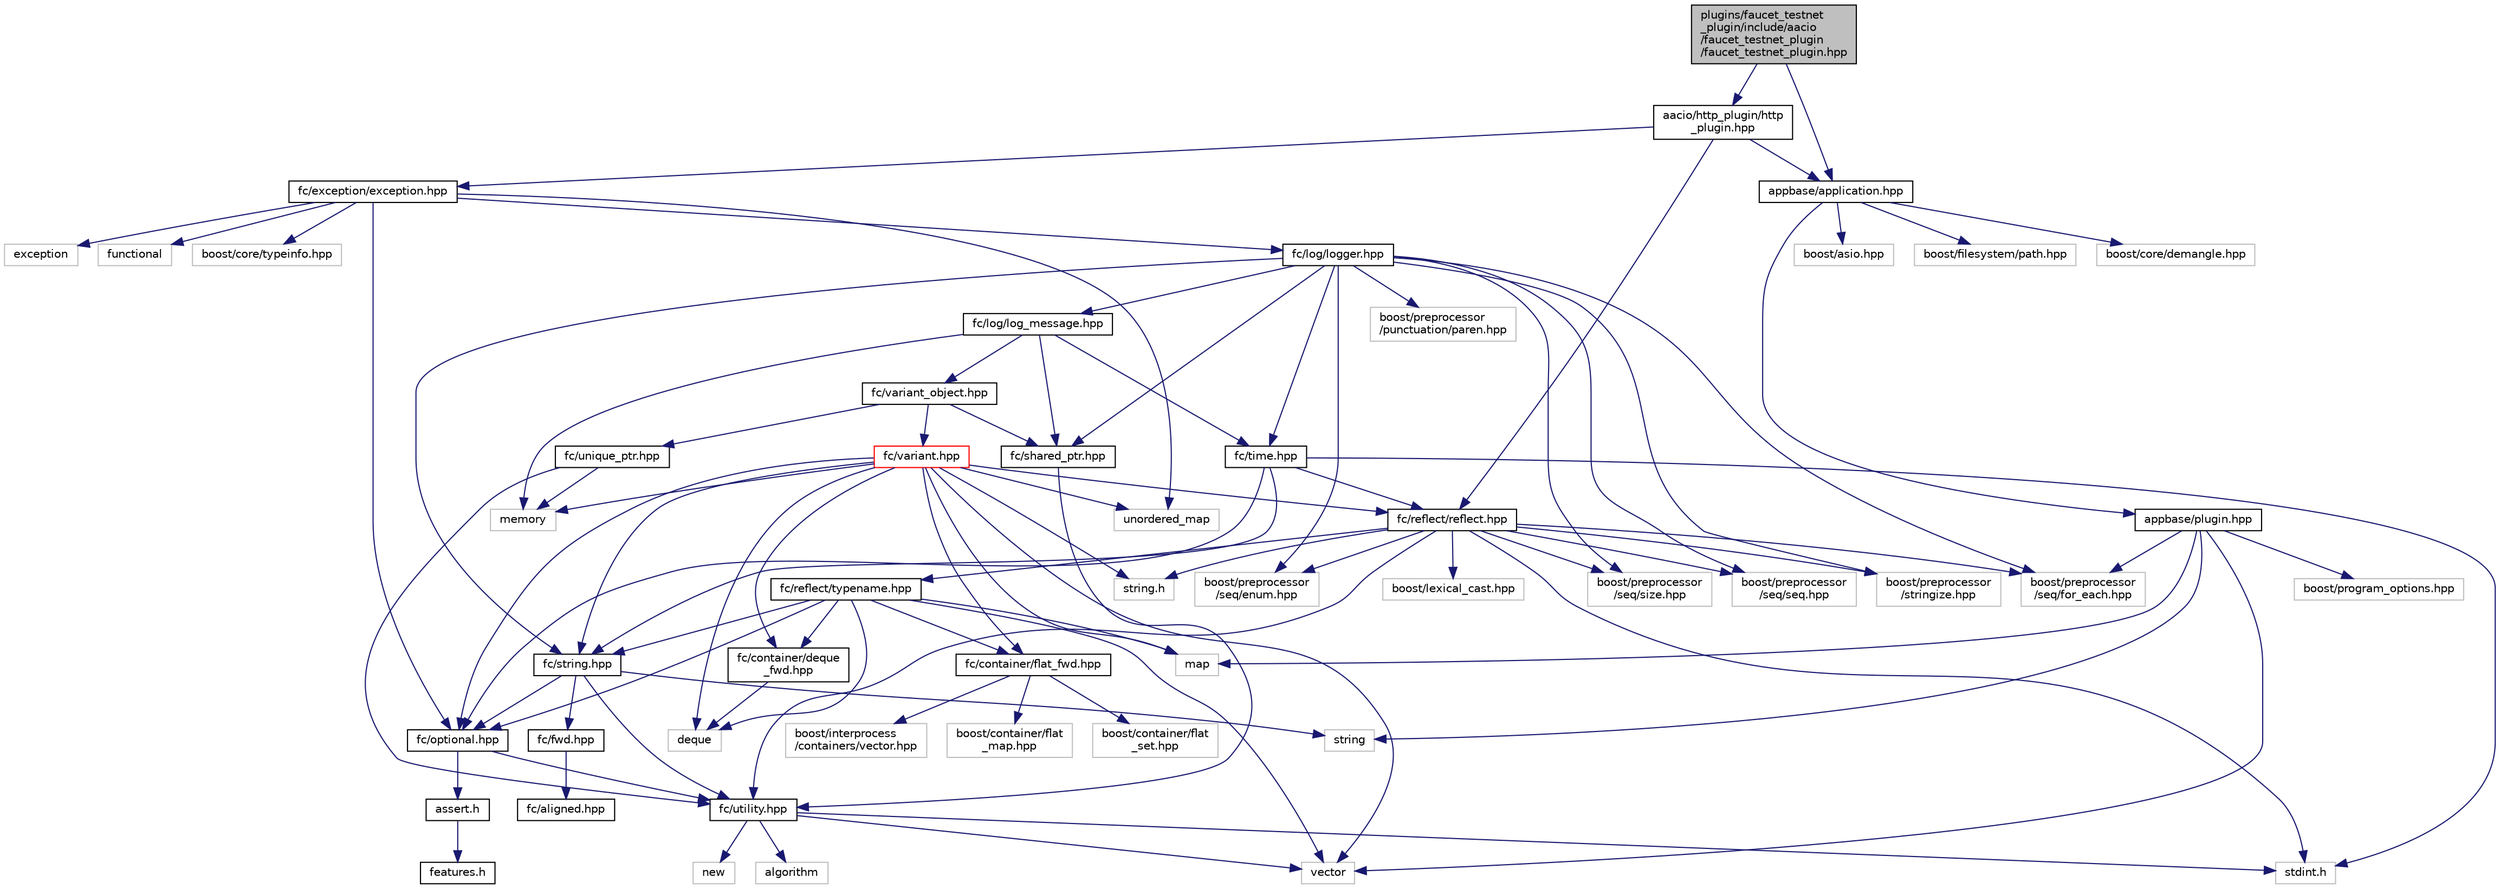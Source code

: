digraph "plugins/faucet_testnet_plugin/include/aacio/faucet_testnet_plugin/faucet_testnet_plugin.hpp"
{
  edge [fontname="Helvetica",fontsize="10",labelfontname="Helvetica",labelfontsize="10"];
  node [fontname="Helvetica",fontsize="10",shape=record];
  Node0 [label="plugins/faucet_testnet\l_plugin/include/aacio\l/faucet_testnet_plugin\l/faucet_testnet_plugin.hpp",height=0.2,width=0.4,color="black", fillcolor="grey75", style="filled", fontcolor="black"];
  Node0 -> Node1 [color="midnightblue",fontsize="10",style="solid"];
  Node1 [label="appbase/application.hpp",height=0.2,width=0.4,color="black", fillcolor="white", style="filled",URL="$application_8hpp_source.html"];
  Node1 -> Node2 [color="midnightblue",fontsize="10",style="solid"];
  Node2 [label="appbase/plugin.hpp",height=0.2,width=0.4,color="black", fillcolor="white", style="filled",URL="$plugin_8hpp_source.html"];
  Node2 -> Node3 [color="midnightblue",fontsize="10",style="solid"];
  Node3 [label="boost/program_options.hpp",height=0.2,width=0.4,color="grey75", fillcolor="white", style="filled"];
  Node2 -> Node4 [color="midnightblue",fontsize="10",style="solid"];
  Node4 [label="boost/preprocessor\l/seq/for_each.hpp",height=0.2,width=0.4,color="grey75", fillcolor="white", style="filled"];
  Node2 -> Node5 [color="midnightblue",fontsize="10",style="solid"];
  Node5 [label="string",height=0.2,width=0.4,color="grey75", fillcolor="white", style="filled"];
  Node2 -> Node6 [color="midnightblue",fontsize="10",style="solid"];
  Node6 [label="vector",height=0.2,width=0.4,color="grey75", fillcolor="white", style="filled"];
  Node2 -> Node7 [color="midnightblue",fontsize="10",style="solid"];
  Node7 [label="map",height=0.2,width=0.4,color="grey75", fillcolor="white", style="filled"];
  Node1 -> Node8 [color="midnightblue",fontsize="10",style="solid"];
  Node8 [label="boost/filesystem/path.hpp",height=0.2,width=0.4,color="grey75", fillcolor="white", style="filled"];
  Node1 -> Node9 [color="midnightblue",fontsize="10",style="solid"];
  Node9 [label="boost/core/demangle.hpp",height=0.2,width=0.4,color="grey75", fillcolor="white", style="filled"];
  Node1 -> Node10 [color="midnightblue",fontsize="10",style="solid"];
  Node10 [label="boost/asio.hpp",height=0.2,width=0.4,color="grey75", fillcolor="white", style="filled"];
  Node0 -> Node11 [color="midnightblue",fontsize="10",style="solid"];
  Node11 [label="aacio/http_plugin/http\l_plugin.hpp",height=0.2,width=0.4,color="black", fillcolor="white", style="filled",URL="$http__plugin_8hpp.html"];
  Node11 -> Node1 [color="midnightblue",fontsize="10",style="solid"];
  Node11 -> Node12 [color="midnightblue",fontsize="10",style="solid"];
  Node12 [label="fc/exception/exception.hpp",height=0.2,width=0.4,color="black", fillcolor="white", style="filled",URL="$exception_8hpp.html",tooltip="Defines exception&#39;s used by fc. "];
  Node12 -> Node13 [color="midnightblue",fontsize="10",style="solid"];
  Node13 [label="fc/log/logger.hpp",height=0.2,width=0.4,color="black", fillcolor="white", style="filled",URL="$logger_8hpp_source.html"];
  Node13 -> Node14 [color="midnightblue",fontsize="10",style="solid"];
  Node14 [label="fc/string.hpp",height=0.2,width=0.4,color="black", fillcolor="white", style="filled",URL="$string_8hpp_source.html"];
  Node14 -> Node15 [color="midnightblue",fontsize="10",style="solid"];
  Node15 [label="fc/utility.hpp",height=0.2,width=0.4,color="black", fillcolor="white", style="filled",URL="$utility_8hpp_source.html"];
  Node15 -> Node16 [color="midnightblue",fontsize="10",style="solid"];
  Node16 [label="stdint.h",height=0.2,width=0.4,color="grey75", fillcolor="white", style="filled"];
  Node15 -> Node17 [color="midnightblue",fontsize="10",style="solid"];
  Node17 [label="algorithm",height=0.2,width=0.4,color="grey75", fillcolor="white", style="filled"];
  Node15 -> Node18 [color="midnightblue",fontsize="10",style="solid"];
  Node18 [label="new",height=0.2,width=0.4,color="grey75", fillcolor="white", style="filled"];
  Node15 -> Node6 [color="midnightblue",fontsize="10",style="solid"];
  Node14 -> Node19 [color="midnightblue",fontsize="10",style="solid"];
  Node19 [label="fc/fwd.hpp",height=0.2,width=0.4,color="black", fillcolor="white", style="filled",URL="$fwd_8hpp_source.html"];
  Node19 -> Node20 [color="midnightblue",fontsize="10",style="solid"];
  Node20 [label="fc/aligned.hpp",height=0.2,width=0.4,color="black", fillcolor="white", style="filled",URL="$aligned_8hpp_source.html"];
  Node14 -> Node21 [color="midnightblue",fontsize="10",style="solid"];
  Node21 [label="fc/optional.hpp",height=0.2,width=0.4,color="black", fillcolor="white", style="filled",URL="$libraries_2fc_2include_2fc_2optional_8hpp_source.html"];
  Node21 -> Node15 [color="midnightblue",fontsize="10",style="solid"];
  Node21 -> Node22 [color="midnightblue",fontsize="10",style="solid"];
  Node22 [label="assert.h",height=0.2,width=0.4,color="black", fillcolor="white", style="filled",URL="$assert_8h_source.html"];
  Node22 -> Node23 [color="midnightblue",fontsize="10",style="solid"];
  Node23 [label="features.h",height=0.2,width=0.4,color="black", fillcolor="white", style="filled",URL="$features_8h_source.html"];
  Node14 -> Node5 [color="midnightblue",fontsize="10",style="solid"];
  Node13 -> Node24 [color="midnightblue",fontsize="10",style="solid"];
  Node24 [label="fc/time.hpp",height=0.2,width=0.4,color="black", fillcolor="white", style="filled",URL="$include_2fc_2time_8hpp_source.html"];
  Node24 -> Node16 [color="midnightblue",fontsize="10",style="solid"];
  Node24 -> Node14 [color="midnightblue",fontsize="10",style="solid"];
  Node24 -> Node21 [color="midnightblue",fontsize="10",style="solid"];
  Node24 -> Node25 [color="midnightblue",fontsize="10",style="solid"];
  Node25 [label="fc/reflect/reflect.hpp",height=0.2,width=0.4,color="black", fillcolor="white", style="filled",URL="$libraries_2fc_2include_2fc_2reflect_2reflect_8hpp_source.html"];
  Node25 -> Node15 [color="midnightblue",fontsize="10",style="solid"];
  Node25 -> Node26 [color="midnightblue",fontsize="10",style="solid"];
  Node26 [label="boost/lexical_cast.hpp",height=0.2,width=0.4,color="grey75", fillcolor="white", style="filled"];
  Node25 -> Node4 [color="midnightblue",fontsize="10",style="solid"];
  Node25 -> Node27 [color="midnightblue",fontsize="10",style="solid"];
  Node27 [label="boost/preprocessor\l/seq/enum.hpp",height=0.2,width=0.4,color="grey75", fillcolor="white", style="filled"];
  Node25 -> Node28 [color="midnightblue",fontsize="10",style="solid"];
  Node28 [label="boost/preprocessor\l/seq/size.hpp",height=0.2,width=0.4,color="grey75", fillcolor="white", style="filled"];
  Node25 -> Node29 [color="midnightblue",fontsize="10",style="solid"];
  Node29 [label="boost/preprocessor\l/seq/seq.hpp",height=0.2,width=0.4,color="grey75", fillcolor="white", style="filled"];
  Node25 -> Node30 [color="midnightblue",fontsize="10",style="solid"];
  Node30 [label="boost/preprocessor\l/stringize.hpp",height=0.2,width=0.4,color="grey75", fillcolor="white", style="filled"];
  Node25 -> Node16 [color="midnightblue",fontsize="10",style="solid"];
  Node25 -> Node31 [color="midnightblue",fontsize="10",style="solid"];
  Node31 [label="string.h",height=0.2,width=0.4,color="grey75", fillcolor="white", style="filled"];
  Node25 -> Node32 [color="midnightblue",fontsize="10",style="solid"];
  Node32 [label="fc/reflect/typename.hpp",height=0.2,width=0.4,color="black", fillcolor="white", style="filled",URL="$typename_8hpp_source.html"];
  Node32 -> Node33 [color="midnightblue",fontsize="10",style="solid"];
  Node33 [label="deque",height=0.2,width=0.4,color="grey75", fillcolor="white", style="filled"];
  Node32 -> Node7 [color="midnightblue",fontsize="10",style="solid"];
  Node32 -> Node6 [color="midnightblue",fontsize="10",style="solid"];
  Node32 -> Node14 [color="midnightblue",fontsize="10",style="solid"];
  Node32 -> Node21 [color="midnightblue",fontsize="10",style="solid"];
  Node32 -> Node34 [color="midnightblue",fontsize="10",style="solid"];
  Node34 [label="fc/container/flat_fwd.hpp",height=0.2,width=0.4,color="black", fillcolor="white", style="filled",URL="$flat__fwd_8hpp_source.html"];
  Node34 -> Node35 [color="midnightblue",fontsize="10",style="solid"];
  Node35 [label="boost/container/flat\l_map.hpp",height=0.2,width=0.4,color="grey75", fillcolor="white", style="filled"];
  Node34 -> Node36 [color="midnightblue",fontsize="10",style="solid"];
  Node36 [label="boost/container/flat\l_set.hpp",height=0.2,width=0.4,color="grey75", fillcolor="white", style="filled"];
  Node34 -> Node37 [color="midnightblue",fontsize="10",style="solid"];
  Node37 [label="boost/interprocess\l/containers/vector.hpp",height=0.2,width=0.4,color="grey75", fillcolor="white", style="filled"];
  Node32 -> Node38 [color="midnightblue",fontsize="10",style="solid"];
  Node38 [label="fc/container/deque\l_fwd.hpp",height=0.2,width=0.4,color="black", fillcolor="white", style="filled",URL="$deque__fwd_8hpp_source.html"];
  Node38 -> Node33 [color="midnightblue",fontsize="10",style="solid"];
  Node13 -> Node39 [color="midnightblue",fontsize="10",style="solid"];
  Node39 [label="fc/shared_ptr.hpp",height=0.2,width=0.4,color="black", fillcolor="white", style="filled",URL="$shared__ptr_8hpp_source.html"];
  Node39 -> Node15 [color="midnightblue",fontsize="10",style="solid"];
  Node13 -> Node40 [color="midnightblue",fontsize="10",style="solid"];
  Node40 [label="fc/log/log_message.hpp",height=0.2,width=0.4,color="black", fillcolor="white", style="filled",URL="$log__message_8hpp.html",tooltip="Defines types and helper macros necessary for generating log messages. "];
  Node40 -> Node24 [color="midnightblue",fontsize="10",style="solid"];
  Node40 -> Node41 [color="midnightblue",fontsize="10",style="solid"];
  Node41 [label="fc/variant_object.hpp",height=0.2,width=0.4,color="black", fillcolor="white", style="filled",URL="$variant__object_8hpp_source.html"];
  Node41 -> Node42 [color="midnightblue",fontsize="10",style="solid"];
  Node42 [label="fc/variant.hpp",height=0.2,width=0.4,color="red", fillcolor="white", style="filled",URL="$variant_8hpp_source.html"];
  Node42 -> Node33 [color="midnightblue",fontsize="10",style="solid"];
  Node42 -> Node7 [color="midnightblue",fontsize="10",style="solid"];
  Node42 -> Node43 [color="midnightblue",fontsize="10",style="solid"];
  Node43 [label="memory",height=0.2,width=0.4,color="grey75", fillcolor="white", style="filled"];
  Node42 -> Node45 [color="midnightblue",fontsize="10",style="solid"];
  Node45 [label="unordered_map",height=0.2,width=0.4,color="grey75", fillcolor="white", style="filled"];
  Node42 -> Node6 [color="midnightblue",fontsize="10",style="solid"];
  Node42 -> Node31 [color="midnightblue",fontsize="10",style="solid"];
  Node42 -> Node21 [color="midnightblue",fontsize="10",style="solid"];
  Node42 -> Node14 [color="midnightblue",fontsize="10",style="solid"];
  Node42 -> Node38 [color="midnightblue",fontsize="10",style="solid"];
  Node42 -> Node34 [color="midnightblue",fontsize="10",style="solid"];
  Node42 -> Node25 [color="midnightblue",fontsize="10",style="solid"];
  Node41 -> Node39 [color="midnightblue",fontsize="10",style="solid"];
  Node41 -> Node50 [color="midnightblue",fontsize="10",style="solid"];
  Node50 [label="fc/unique_ptr.hpp",height=0.2,width=0.4,color="black", fillcolor="white", style="filled",URL="$unique__ptr_8hpp_source.html"];
  Node50 -> Node15 [color="midnightblue",fontsize="10",style="solid"];
  Node50 -> Node43 [color="midnightblue",fontsize="10",style="solid"];
  Node40 -> Node39 [color="midnightblue",fontsize="10",style="solid"];
  Node40 -> Node43 [color="midnightblue",fontsize="10",style="solid"];
  Node13 -> Node4 [color="midnightblue",fontsize="10",style="solid"];
  Node13 -> Node27 [color="midnightblue",fontsize="10",style="solid"];
  Node13 -> Node28 [color="midnightblue",fontsize="10",style="solid"];
  Node13 -> Node29 [color="midnightblue",fontsize="10",style="solid"];
  Node13 -> Node30 [color="midnightblue",fontsize="10",style="solid"];
  Node13 -> Node51 [color="midnightblue",fontsize="10",style="solid"];
  Node51 [label="boost/preprocessor\l/punctuation/paren.hpp",height=0.2,width=0.4,color="grey75", fillcolor="white", style="filled"];
  Node12 -> Node21 [color="midnightblue",fontsize="10",style="solid"];
  Node12 -> Node52 [color="midnightblue",fontsize="10",style="solid"];
  Node52 [label="exception",height=0.2,width=0.4,color="grey75", fillcolor="white", style="filled"];
  Node12 -> Node53 [color="midnightblue",fontsize="10",style="solid"];
  Node53 [label="functional",height=0.2,width=0.4,color="grey75", fillcolor="white", style="filled"];
  Node12 -> Node45 [color="midnightblue",fontsize="10",style="solid"];
  Node12 -> Node54 [color="midnightblue",fontsize="10",style="solid"];
  Node54 [label="boost/core/typeinfo.hpp",height=0.2,width=0.4,color="grey75", fillcolor="white", style="filled"];
  Node11 -> Node25 [color="midnightblue",fontsize="10",style="solid"];
}
